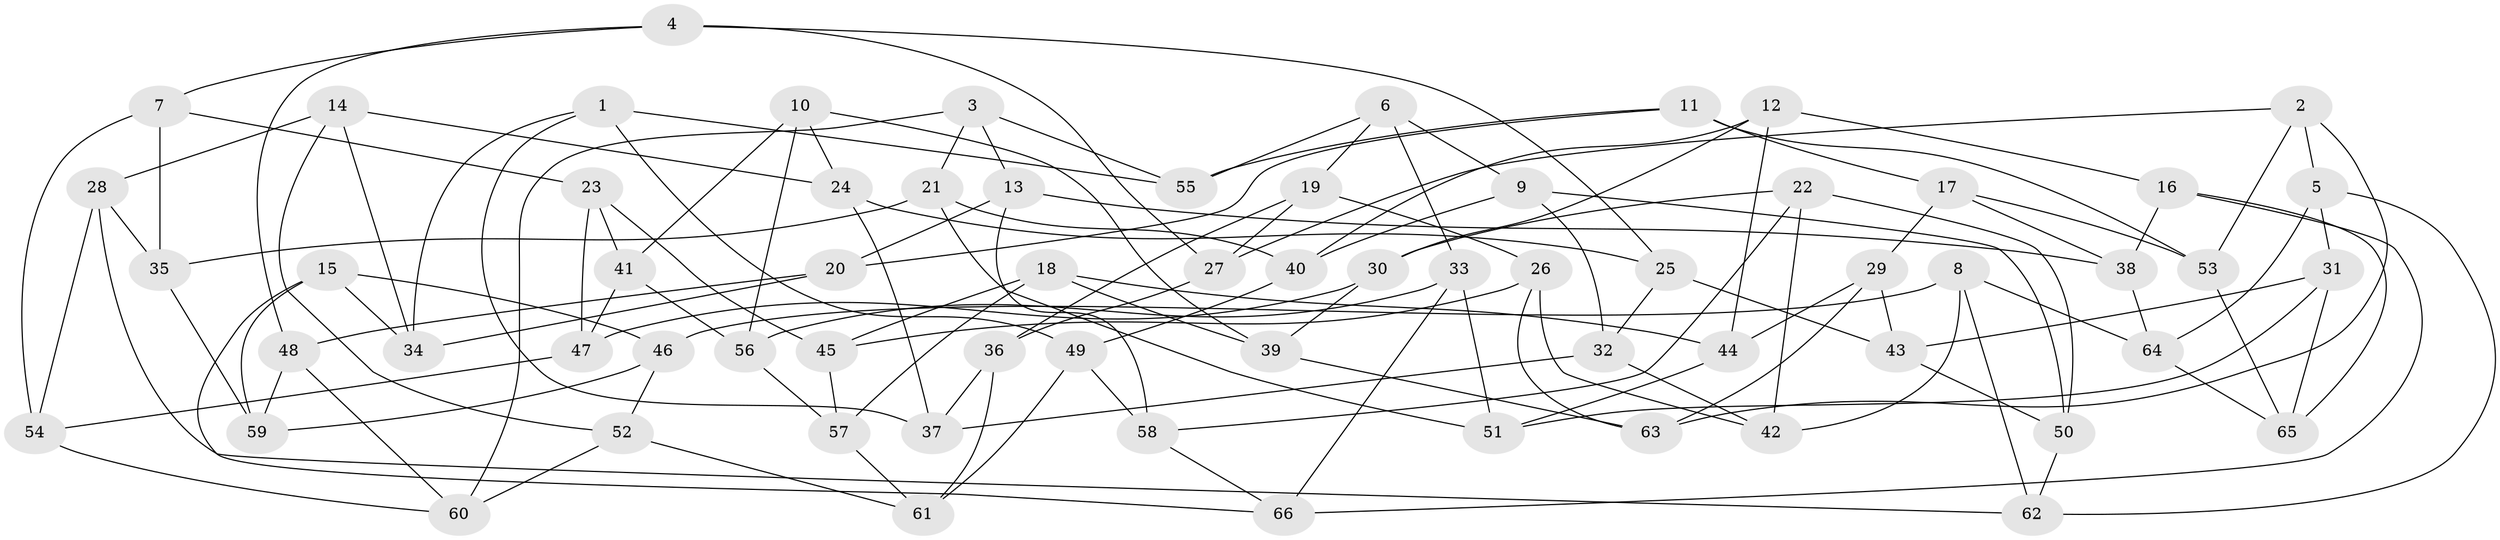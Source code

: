 // coarse degree distribution, {3: 0.34615384615384615, 4: 0.2692307692307692, 5: 0.23076923076923078, 6: 0.07692307692307693, 12: 0.038461538461538464, 9: 0.038461538461538464}
// Generated by graph-tools (version 1.1) at 2025/03/03/04/25 22:03:10]
// undirected, 66 vertices, 132 edges
graph export_dot {
graph [start="1"]
  node [color=gray90,style=filled];
  1;
  2;
  3;
  4;
  5;
  6;
  7;
  8;
  9;
  10;
  11;
  12;
  13;
  14;
  15;
  16;
  17;
  18;
  19;
  20;
  21;
  22;
  23;
  24;
  25;
  26;
  27;
  28;
  29;
  30;
  31;
  32;
  33;
  34;
  35;
  36;
  37;
  38;
  39;
  40;
  41;
  42;
  43;
  44;
  45;
  46;
  47;
  48;
  49;
  50;
  51;
  52;
  53;
  54;
  55;
  56;
  57;
  58;
  59;
  60;
  61;
  62;
  63;
  64;
  65;
  66;
  1 -- 37;
  1 -- 49;
  1 -- 34;
  1 -- 55;
  2 -- 27;
  2 -- 5;
  2 -- 63;
  2 -- 53;
  3 -- 55;
  3 -- 13;
  3 -- 60;
  3 -- 21;
  4 -- 25;
  4 -- 27;
  4 -- 7;
  4 -- 48;
  5 -- 31;
  5 -- 64;
  5 -- 62;
  6 -- 19;
  6 -- 9;
  6 -- 33;
  6 -- 55;
  7 -- 23;
  7 -- 54;
  7 -- 35;
  8 -- 46;
  8 -- 42;
  8 -- 62;
  8 -- 64;
  9 -- 40;
  9 -- 32;
  9 -- 50;
  10 -- 41;
  10 -- 39;
  10 -- 24;
  10 -- 56;
  11 -- 53;
  11 -- 17;
  11 -- 55;
  11 -- 20;
  12 -- 40;
  12 -- 16;
  12 -- 30;
  12 -- 44;
  13 -- 20;
  13 -- 58;
  13 -- 38;
  14 -- 34;
  14 -- 52;
  14 -- 24;
  14 -- 28;
  15 -- 66;
  15 -- 46;
  15 -- 59;
  15 -- 34;
  16 -- 66;
  16 -- 38;
  16 -- 65;
  17 -- 38;
  17 -- 29;
  17 -- 53;
  18 -- 44;
  18 -- 45;
  18 -- 57;
  18 -- 39;
  19 -- 27;
  19 -- 26;
  19 -- 36;
  20 -- 34;
  20 -- 48;
  21 -- 35;
  21 -- 51;
  21 -- 40;
  22 -- 30;
  22 -- 42;
  22 -- 58;
  22 -- 50;
  23 -- 45;
  23 -- 47;
  23 -- 41;
  24 -- 25;
  24 -- 37;
  25 -- 32;
  25 -- 43;
  26 -- 42;
  26 -- 63;
  26 -- 45;
  27 -- 36;
  28 -- 62;
  28 -- 54;
  28 -- 35;
  29 -- 44;
  29 -- 43;
  29 -- 63;
  30 -- 39;
  30 -- 47;
  31 -- 51;
  31 -- 43;
  31 -- 65;
  32 -- 37;
  32 -- 42;
  33 -- 56;
  33 -- 66;
  33 -- 51;
  35 -- 59;
  36 -- 37;
  36 -- 61;
  38 -- 64;
  39 -- 63;
  40 -- 49;
  41 -- 56;
  41 -- 47;
  43 -- 50;
  44 -- 51;
  45 -- 57;
  46 -- 59;
  46 -- 52;
  47 -- 54;
  48 -- 59;
  48 -- 60;
  49 -- 61;
  49 -- 58;
  50 -- 62;
  52 -- 61;
  52 -- 60;
  53 -- 65;
  54 -- 60;
  56 -- 57;
  57 -- 61;
  58 -- 66;
  64 -- 65;
}
